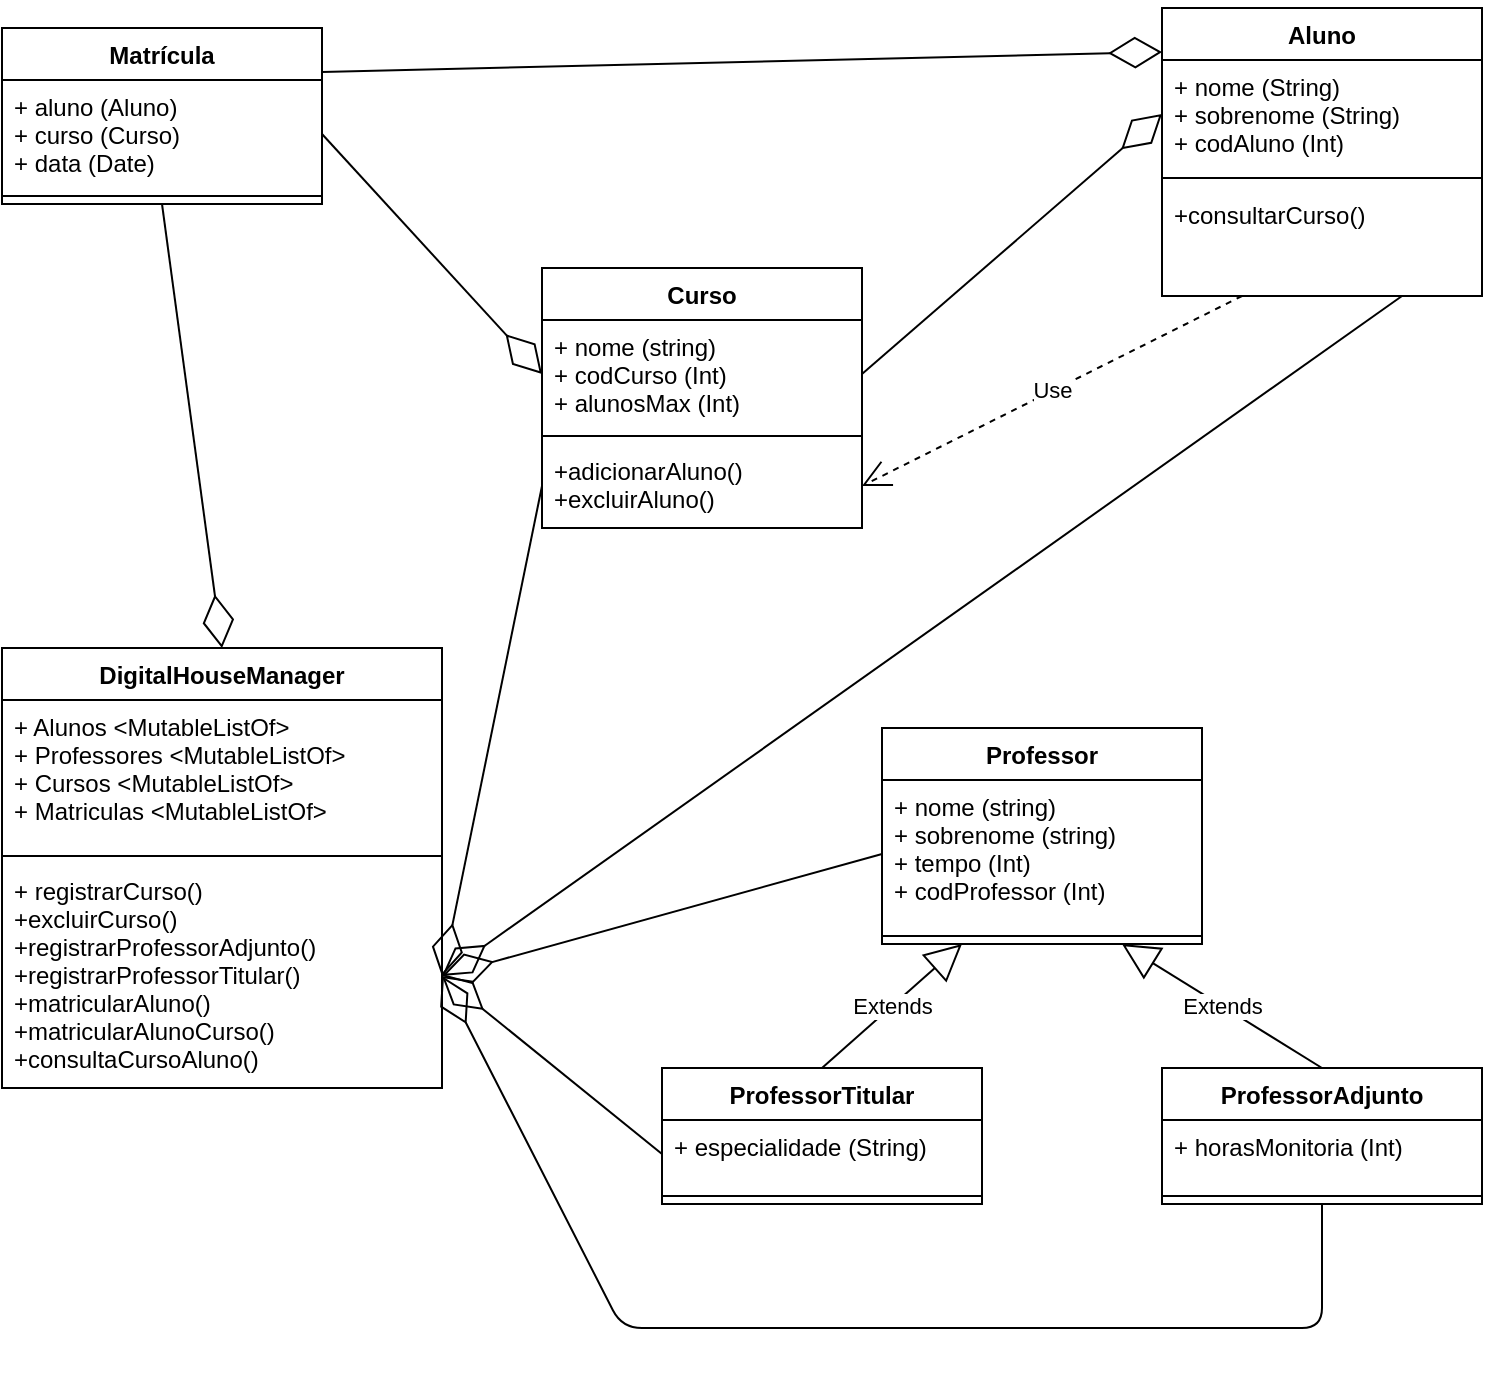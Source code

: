 <mxfile version="13.7.6" type="device"><diagram id="epW1A7jZ59X3dMzWAajP" name="Page-1"><mxGraphModel dx="986" dy="1597" grid="1" gridSize="10" guides="1" tooltips="1" connect="1" arrows="1" fold="1" page="1" pageScale="1" pageWidth="850" pageHeight="1100" math="0" shadow="0"><root><mxCell id="0"/><mxCell id="1" parent="0"/><mxCell id="7EIelGQkH75TTW_KjuBF-22" value="Extends" style="endArrow=block;endSize=16;endFill=0;html=1;exitX=0.5;exitY=0;exitDx=0;exitDy=0;entryX=0.25;entryY=1;entryDx=0;entryDy=0;" parent="1" target="7EIelGQkH75TTW_KjuBF-9" edge="1" source="7EIelGQkH75TTW_KjuBF-17"><mxGeometry width="160" relative="1" as="geometry"><mxPoint x="370" y="280" as="sourcePoint"/><mxPoint x="495" y="179.008" as="targetPoint"/></mxGeometry></mxCell><mxCell id="7EIelGQkH75TTW_KjuBF-23" value="Extends" style="endArrow=block;endSize=16;endFill=0;html=1;exitX=0.5;exitY=0;exitDx=0;exitDy=0;entryX=0.75;entryY=1;entryDx=0;entryDy=0;" parent="1" target="7EIelGQkH75TTW_KjuBF-9" edge="1" source="7EIelGQkH75TTW_KjuBF-13"><mxGeometry width="160" relative="1" as="geometry"><mxPoint x="650" y="280" as="sourcePoint"/><mxPoint x="535" y="180" as="targetPoint"/></mxGeometry></mxCell><mxCell id="7EIelGQkH75TTW_KjuBF-34" value="" style="endArrow=diamondThin;endFill=0;endSize=24;html=1;exitX=0.75;exitY=1;exitDx=0;exitDy=0;entryX=1;entryY=0.5;entryDx=0;entryDy=0;" parent="1" source="7EIelGQkH75TTW_KjuBF-1" edge="1" target="o3VDK-6t6krxo0FyZYV5-1"><mxGeometry width="160" relative="1" as="geometry"><mxPoint x="260" y="10" as="sourcePoint"/><mxPoint x="290" y="-259" as="targetPoint"/></mxGeometry></mxCell><mxCell id="7EIelGQkH75TTW_KjuBF-35" value="" style="endArrow=diamondThin;endFill=0;endSize=24;html=1;exitX=0;exitY=0.5;exitDx=0;exitDy=0;entryX=1;entryY=0.5;entryDx=0;entryDy=0;" parent="1" source="7EIelGQkH75TTW_KjuBF-8" target="o3VDK-6t6krxo0FyZYV5-1" edge="1"><mxGeometry width="160" relative="1" as="geometry"><mxPoint x="270" y="20" as="sourcePoint"/><mxPoint x="290" y="-259" as="targetPoint"/></mxGeometry></mxCell><mxCell id="7EIelGQkH75TTW_KjuBF-36" value="" style="endArrow=diamondThin;endFill=0;endSize=24;html=1;entryX=1;entryY=0.5;entryDx=0;entryDy=0;exitX=0;exitY=0.5;exitDx=0;exitDy=0;" parent="1" source="7EIelGQkH75TTW_KjuBF-10" target="o3VDK-6t6krxo0FyZYV5-1" edge="1"><mxGeometry width="160" relative="1" as="geometry"><mxPoint x="280" y="30" as="sourcePoint"/><mxPoint x="510" y="-259" as="targetPoint"/></mxGeometry></mxCell><mxCell id="7EIelGQkH75TTW_KjuBF-37" value="" style="endArrow=diamondThin;endFill=0;endSize=24;html=1;entryX=0.5;entryY=0;entryDx=0;entryDy=0;exitX=0.5;exitY=1;exitDx=0;exitDy=0;" parent="1" source="7EIelGQkH75TTW_KjuBF-24" target="7EIelGQkH75TTW_KjuBF-28" edge="1"><mxGeometry width="160" relative="1" as="geometry"><mxPoint x="290" y="40" as="sourcePoint"/><mxPoint x="510" y="-259" as="targetPoint"/></mxGeometry></mxCell><mxCell id="o3VDK-6t6krxo0FyZYV5-5" value="" style="endArrow=diamondThin;endFill=0;endSize=24;html=1;entryX=0;entryY=0.5;entryDx=0;entryDy=0;exitX=1;exitY=0.5;exitDx=0;exitDy=0;" edge="1" parent="1" source="7EIelGQkH75TTW_KjuBF-6" target="7EIelGQkH75TTW_KjuBF-2"><mxGeometry width="160" relative="1" as="geometry"><mxPoint x="540" y="-517" as="sourcePoint"/><mxPoint x="240" y="-391" as="targetPoint"/></mxGeometry></mxCell><mxCell id="o3VDK-6t6krxo0FyZYV5-6" value="" style="endArrow=diamondThin;endFill=0;endSize=24;html=1;exitX=1;exitY=0.25;exitDx=0;exitDy=0;entryX=0;entryY=-0.074;entryDx=0;entryDy=0;entryPerimeter=0;" edge="1" parent="1" source="7EIelGQkH75TTW_KjuBF-24" target="7EIelGQkH75TTW_KjuBF-2"><mxGeometry width="160" relative="1" as="geometry"><mxPoint x="500" y="-580" as="sourcePoint"/><mxPoint x="420" y="-300" as="targetPoint"/></mxGeometry></mxCell><mxCell id="o3VDK-6t6krxo0FyZYV5-7" value="" style="endArrow=diamondThin;endFill=0;endSize=24;html=1;exitX=1;exitY=0.5;exitDx=0;exitDy=0;entryX=0;entryY=0.5;entryDx=0;entryDy=0;" edge="1" parent="1" source="7EIelGQkH75TTW_KjuBF-25" target="7EIelGQkH75TTW_KjuBF-6"><mxGeometry width="160" relative="1" as="geometry"><mxPoint x="330" y="-661" as="sourcePoint"/><mxPoint x="250" y="-381" as="targetPoint"/></mxGeometry></mxCell><mxCell id="7EIelGQkH75TTW_KjuBF-24" value="Matrícula" style="swimlane;fontStyle=1;align=center;verticalAlign=top;childLayout=stackLayout;horizontal=1;startSize=26;horizontalStack=0;resizeParent=1;resizeParentMax=0;resizeLast=0;collapsible=1;marginBottom=0;" parent="1" vertex="1"><mxGeometry x="50" y="-890" width="160" height="88" as="geometry"/></mxCell><mxCell id="7EIelGQkH75TTW_KjuBF-25" value="+ aluno (Aluno)&#10;+ curso (Curso)&#10;+ data (Date)" style="text;strokeColor=none;fillColor=none;align=left;verticalAlign=top;spacingLeft=4;spacingRight=4;overflow=hidden;rotatable=0;points=[[0,0.5],[1,0.5]];portConstraint=eastwest;" parent="7EIelGQkH75TTW_KjuBF-24" vertex="1"><mxGeometry y="26" width="160" height="54" as="geometry"/></mxCell><mxCell id="7EIelGQkH75TTW_KjuBF-26" value="" style="line;strokeWidth=1;fillColor=none;align=left;verticalAlign=middle;spacingTop=-1;spacingLeft=3;spacingRight=3;rotatable=0;labelPosition=right;points=[];portConstraint=eastwest;" parent="7EIelGQkH75TTW_KjuBF-24" vertex="1"><mxGeometry y="80" width="160" height="8" as="geometry"/></mxCell><mxCell id="o3VDK-6t6krxo0FyZYV5-8" value="" style="endArrow=diamondThin;endFill=0;endSize=24;html=1;entryX=1;entryY=0.5;entryDx=0;entryDy=0;exitX=0.5;exitY=1;exitDx=0;exitDy=0;" edge="1" parent="1" source="7EIelGQkH75TTW_KjuBF-13" target="o3VDK-6t6krxo0FyZYV5-1"><mxGeometry width="160" relative="1" as="geometry"><mxPoint x="680" y="-228" as="sourcePoint"/><mxPoint x="240" y="-381" as="targetPoint"/><Array as="points"><mxPoint x="710" y="-240"/><mxPoint x="360" y="-240"/></Array></mxGeometry></mxCell><mxCell id="o3VDK-6t6krxo0FyZYV5-9" value="" style="endArrow=diamondThin;endFill=0;endSize=24;html=1;entryX=1;entryY=0.5;entryDx=0;entryDy=0;exitX=0;exitY=0.5;exitDx=0;exitDy=0;" edge="1" parent="1" source="7EIelGQkH75TTW_KjuBF-18" target="o3VDK-6t6krxo0FyZYV5-1"><mxGeometry width="160" relative="1" as="geometry"><mxPoint x="540" y="-417" as="sourcePoint"/><mxPoint x="250" y="-371" as="targetPoint"/></mxGeometry></mxCell><mxCell id="7EIelGQkH75TTW_KjuBF-28" value="DigitalHouseManager" style="swimlane;fontStyle=1;align=center;verticalAlign=top;childLayout=stackLayout;horizontal=1;startSize=26;horizontalStack=0;resizeParent=1;resizeParentMax=0;resizeLast=0;collapsible=1;marginBottom=0;" parent="1" vertex="1"><mxGeometry x="50" y="-580" width="220" height="220" as="geometry"/></mxCell><mxCell id="7EIelGQkH75TTW_KjuBF-29" value="+ Alunos &lt;MutableListOf&gt;&#10;+ Professores &lt;MutableListOf&gt;&#10;+ Cursos &lt;MutableListOf&gt;&#10;+ Matriculas &lt;MutableListOf&gt;" style="text;strokeColor=none;fillColor=none;align=left;verticalAlign=top;spacingLeft=4;spacingRight=4;overflow=hidden;rotatable=0;points=[[0,0.5],[1,0.5]];portConstraint=eastwest;" parent="7EIelGQkH75TTW_KjuBF-28" vertex="1"><mxGeometry y="26" width="220" height="74" as="geometry"/></mxCell><mxCell id="7EIelGQkH75TTW_KjuBF-30" value="" style="line;strokeWidth=1;fillColor=none;align=left;verticalAlign=middle;spacingTop=-1;spacingLeft=3;spacingRight=3;rotatable=0;labelPosition=right;points=[];portConstraint=eastwest;" parent="7EIelGQkH75TTW_KjuBF-28" vertex="1"><mxGeometry y="100" width="220" height="8" as="geometry"/></mxCell><mxCell id="o3VDK-6t6krxo0FyZYV5-1" value="+ registrarCurso()&#10;+excluirCurso()&#10;+registrarProfessorAdjunto()&#10;+registrarProfessorTitular()&#10;+matricularAluno()&#10;+matricularAlunoCurso()&#10;+consultaCursoAluno()" style="text;strokeColor=none;fillColor=none;align=left;verticalAlign=top;spacingLeft=4;spacingRight=4;overflow=hidden;rotatable=0;points=[[0,0.5],[1,0.5]];portConstraint=eastwest;" vertex="1" parent="7EIelGQkH75TTW_KjuBF-28"><mxGeometry y="108" width="220" height="112" as="geometry"/></mxCell><mxCell id="7EIelGQkH75TTW_KjuBF-5" value="Curso" style="swimlane;fontStyle=1;align=center;verticalAlign=top;childLayout=stackLayout;horizontal=1;startSize=26;horizontalStack=0;resizeParent=1;resizeParentMax=0;resizeLast=0;collapsible=1;marginBottom=0;" parent="1" vertex="1"><mxGeometry x="320" y="-770" width="160" height="130" as="geometry"/></mxCell><mxCell id="7EIelGQkH75TTW_KjuBF-6" value="+ nome (string)&#10;+ codCurso (Int)&#10;+ alunosMax (Int)" style="text;strokeColor=none;fillColor=none;align=left;verticalAlign=top;spacingLeft=4;spacingRight=4;overflow=hidden;rotatable=0;points=[[0,0.5],[1,0.5]];portConstraint=eastwest;" parent="7EIelGQkH75TTW_KjuBF-5" vertex="1"><mxGeometry y="26" width="160" height="54" as="geometry"/></mxCell><mxCell id="7EIelGQkH75TTW_KjuBF-7" value="" style="line;strokeWidth=1;fillColor=none;align=left;verticalAlign=middle;spacingTop=-1;spacingLeft=3;spacingRight=3;rotatable=0;labelPosition=right;points=[];portConstraint=eastwest;" parent="7EIelGQkH75TTW_KjuBF-5" vertex="1"><mxGeometry y="80" width="160" height="8" as="geometry"/></mxCell><mxCell id="7EIelGQkH75TTW_KjuBF-8" value="+adicionarAluno()&#10;+excluirAluno()" style="text;strokeColor=none;fillColor=none;align=left;verticalAlign=top;spacingLeft=4;spacingRight=4;overflow=hidden;rotatable=0;points=[[0,0.5],[1,0.5]];portConstraint=eastwest;" parent="7EIelGQkH75TTW_KjuBF-5" vertex="1"><mxGeometry y="88" width="160" height="42" as="geometry"/></mxCell><mxCell id="o3VDK-6t6krxo0FyZYV5-12" value="Use" style="endArrow=open;endSize=12;dashed=1;html=1;entryX=1;entryY=0.5;entryDx=0;entryDy=0;exitX=0.25;exitY=1;exitDx=0;exitDy=0;" edge="1" parent="1" source="7EIelGQkH75TTW_KjuBF-1" target="7EIelGQkH75TTW_KjuBF-8"><mxGeometry width="160" relative="1" as="geometry"><mxPoint x="320" y="-540" as="sourcePoint"/><mxPoint x="480" y="-540" as="targetPoint"/></mxGeometry></mxCell><mxCell id="7EIelGQkH75TTW_KjuBF-9" value="Professor" style="swimlane;fontStyle=1;align=center;verticalAlign=top;childLayout=stackLayout;horizontal=1;startSize=26;horizontalStack=0;resizeParent=1;resizeParentMax=0;resizeLast=0;collapsible=1;marginBottom=0;" parent="1" vertex="1"><mxGeometry x="490" y="-540" width="160" height="108" as="geometry"/></mxCell><mxCell id="7EIelGQkH75TTW_KjuBF-10" value="+ nome (string)&#10;+ sobrenome (string)&#10;+ tempo (Int)&#10;+ codProfessor (Int)" style="text;strokeColor=none;fillColor=none;align=left;verticalAlign=top;spacingLeft=4;spacingRight=4;overflow=hidden;rotatable=0;points=[[0,0.5],[1,0.5]];portConstraint=eastwest;" parent="7EIelGQkH75TTW_KjuBF-9" vertex="1"><mxGeometry y="26" width="160" height="74" as="geometry"/></mxCell><mxCell id="7EIelGQkH75TTW_KjuBF-11" value="" style="line;strokeWidth=1;fillColor=none;align=left;verticalAlign=middle;spacingTop=-1;spacingLeft=3;spacingRight=3;rotatable=0;labelPosition=right;points=[];portConstraint=eastwest;" parent="7EIelGQkH75TTW_KjuBF-9" vertex="1"><mxGeometry y="100" width="160" height="8" as="geometry"/></mxCell><mxCell id="7EIelGQkH75TTW_KjuBF-13" value="ProfessorAdjunto" style="swimlane;fontStyle=1;align=center;verticalAlign=top;childLayout=stackLayout;horizontal=1;startSize=26;horizontalStack=0;resizeParent=1;resizeParentMax=0;resizeLast=0;collapsible=1;marginBottom=0;" parent="1" vertex="1"><mxGeometry x="630" y="-370" width="160" height="68" as="geometry"/></mxCell><mxCell id="7EIelGQkH75TTW_KjuBF-14" value="+ horasMonitoria (Int)" style="text;strokeColor=none;fillColor=none;align=left;verticalAlign=top;spacingLeft=4;spacingRight=4;overflow=hidden;rotatable=0;points=[[0,0.5],[1,0.5]];portConstraint=eastwest;" parent="7EIelGQkH75TTW_KjuBF-13" vertex="1"><mxGeometry y="26" width="160" height="34" as="geometry"/></mxCell><mxCell id="7EIelGQkH75TTW_KjuBF-15" value="" style="line;strokeWidth=1;fillColor=none;align=left;verticalAlign=middle;spacingTop=-1;spacingLeft=3;spacingRight=3;rotatable=0;labelPosition=right;points=[];portConstraint=eastwest;" parent="7EIelGQkH75TTW_KjuBF-13" vertex="1"><mxGeometry y="60" width="160" height="8" as="geometry"/></mxCell><mxCell id="7EIelGQkH75TTW_KjuBF-17" value="ProfessorTitular" style="swimlane;fontStyle=1;align=center;verticalAlign=top;childLayout=stackLayout;horizontal=1;startSize=26;horizontalStack=0;resizeParent=1;resizeParentMax=0;resizeLast=0;collapsible=1;marginBottom=0;" parent="1" vertex="1"><mxGeometry x="380" y="-370" width="160" height="68" as="geometry"/></mxCell><mxCell id="7EIelGQkH75TTW_KjuBF-18" value="+ especialidade (String)" style="text;strokeColor=none;fillColor=none;align=left;verticalAlign=top;spacingLeft=4;spacingRight=4;overflow=hidden;rotatable=0;points=[[0,0.5],[1,0.5]];portConstraint=eastwest;" parent="7EIelGQkH75TTW_KjuBF-17" vertex="1"><mxGeometry y="26" width="160" height="34" as="geometry"/></mxCell><mxCell id="7EIelGQkH75TTW_KjuBF-19" value="" style="line;strokeWidth=1;fillColor=none;align=left;verticalAlign=middle;spacingTop=-1;spacingLeft=3;spacingRight=3;rotatable=0;labelPosition=right;points=[];portConstraint=eastwest;" parent="7EIelGQkH75TTW_KjuBF-17" vertex="1"><mxGeometry y="60" width="160" height="8" as="geometry"/></mxCell><mxCell id="7EIelGQkH75TTW_KjuBF-1" value="Aluno" style="swimlane;fontStyle=1;align=center;verticalAlign=top;childLayout=stackLayout;horizontal=1;startSize=26;horizontalStack=0;resizeParent=1;resizeParentMax=0;resizeLast=0;collapsible=1;marginBottom=0;" parent="1" vertex="1"><mxGeometry x="630" y="-900" width="160" height="144" as="geometry"/></mxCell><mxCell id="7EIelGQkH75TTW_KjuBF-2" value="+ nome (String)&#10;+ sobrenome (String)&#10;+ codAluno (Int)" style="text;strokeColor=none;fillColor=none;align=left;verticalAlign=top;spacingLeft=4;spacingRight=4;overflow=hidden;rotatable=0;points=[[0,0.5],[1,0.5]];portConstraint=eastwest;" parent="7EIelGQkH75TTW_KjuBF-1" vertex="1"><mxGeometry y="26" width="160" height="54" as="geometry"/></mxCell><mxCell id="7EIelGQkH75TTW_KjuBF-3" value="" style="line;strokeWidth=1;fillColor=none;align=left;verticalAlign=middle;spacingTop=-1;spacingLeft=3;spacingRight=3;rotatable=0;labelPosition=right;points=[];portConstraint=eastwest;" parent="7EIelGQkH75TTW_KjuBF-1" vertex="1"><mxGeometry y="80" width="160" height="10" as="geometry"/></mxCell><mxCell id="o3VDK-6t6krxo0FyZYV5-15" value="+consultarCurso()" style="text;strokeColor=none;fillColor=none;align=left;verticalAlign=top;spacingLeft=4;spacingRight=4;overflow=hidden;rotatable=0;points=[[0,0.5],[1,0.5]];portConstraint=eastwest;" vertex="1" parent="7EIelGQkH75TTW_KjuBF-1"><mxGeometry y="90" width="160" height="54" as="geometry"/></mxCell></root></mxGraphModel></diagram></mxfile>